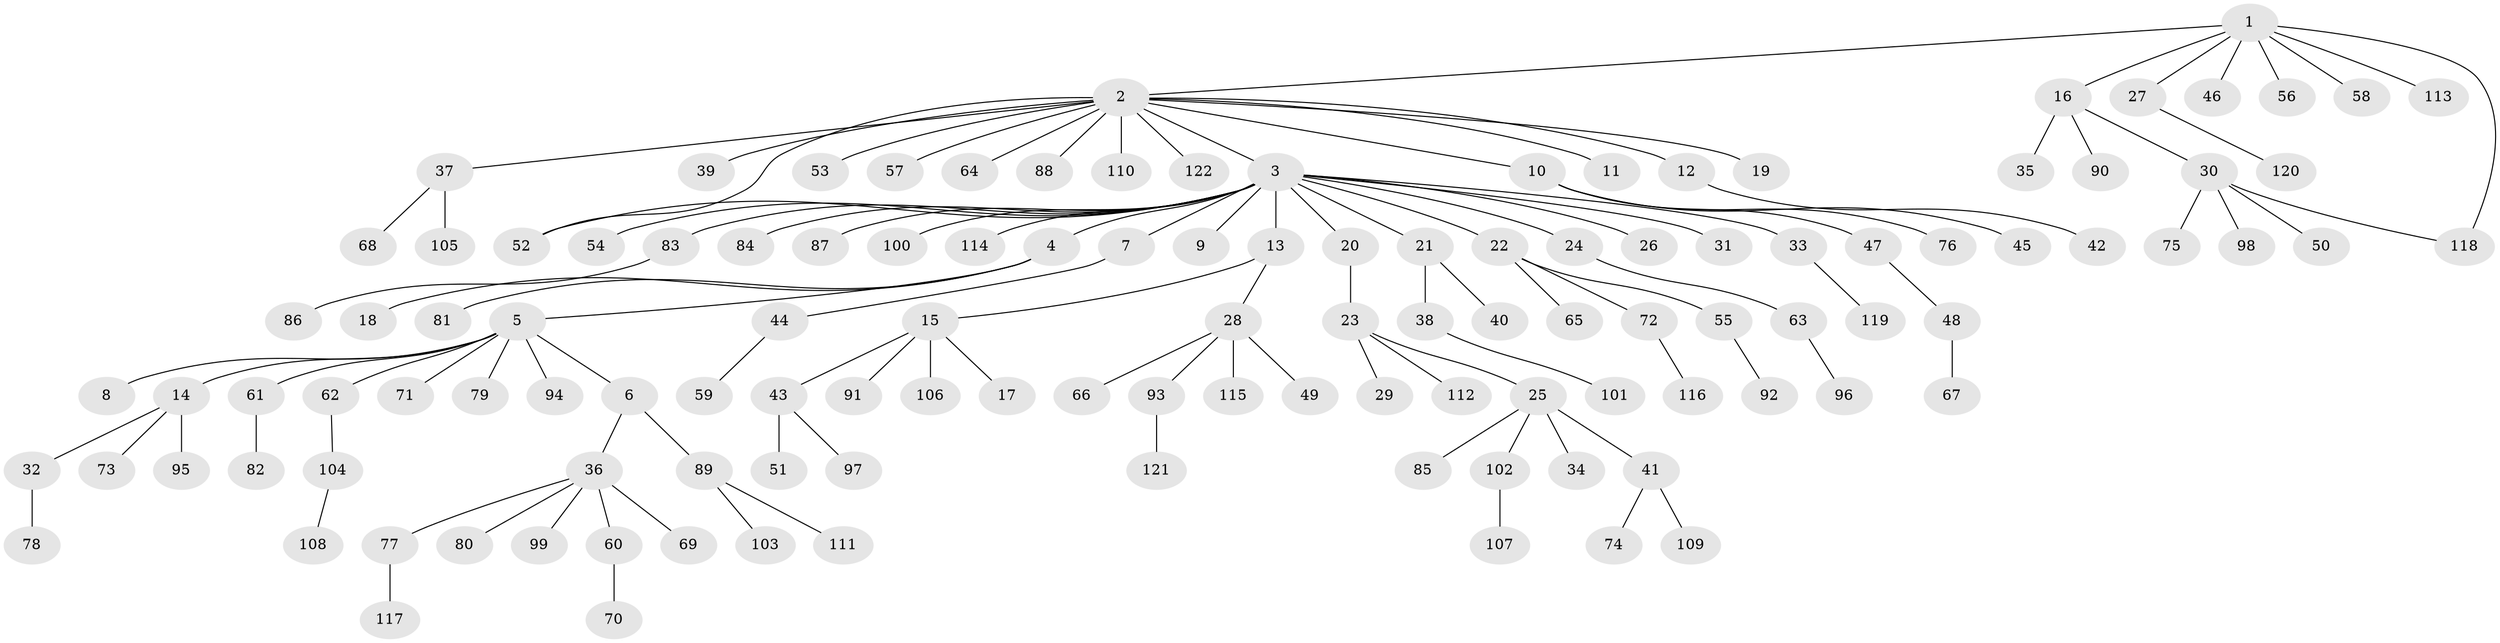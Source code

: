 // Generated by graph-tools (version 1.1) at 2025/49/03/09/25 03:49:52]
// undirected, 122 vertices, 123 edges
graph export_dot {
graph [start="1"]
  node [color=gray90,style=filled];
  1;
  2;
  3;
  4;
  5;
  6;
  7;
  8;
  9;
  10;
  11;
  12;
  13;
  14;
  15;
  16;
  17;
  18;
  19;
  20;
  21;
  22;
  23;
  24;
  25;
  26;
  27;
  28;
  29;
  30;
  31;
  32;
  33;
  34;
  35;
  36;
  37;
  38;
  39;
  40;
  41;
  42;
  43;
  44;
  45;
  46;
  47;
  48;
  49;
  50;
  51;
  52;
  53;
  54;
  55;
  56;
  57;
  58;
  59;
  60;
  61;
  62;
  63;
  64;
  65;
  66;
  67;
  68;
  69;
  70;
  71;
  72;
  73;
  74;
  75;
  76;
  77;
  78;
  79;
  80;
  81;
  82;
  83;
  84;
  85;
  86;
  87;
  88;
  89;
  90;
  91;
  92;
  93;
  94;
  95;
  96;
  97;
  98;
  99;
  100;
  101;
  102;
  103;
  104;
  105;
  106;
  107;
  108;
  109;
  110;
  111;
  112;
  113;
  114;
  115;
  116;
  117;
  118;
  119;
  120;
  121;
  122;
  1 -- 2;
  1 -- 16;
  1 -- 27;
  1 -- 46;
  1 -- 56;
  1 -- 58;
  1 -- 113;
  1 -- 118;
  2 -- 3;
  2 -- 10;
  2 -- 11;
  2 -- 12;
  2 -- 19;
  2 -- 37;
  2 -- 39;
  2 -- 52;
  2 -- 53;
  2 -- 57;
  2 -- 64;
  2 -- 88;
  2 -- 110;
  2 -- 122;
  3 -- 4;
  3 -- 7;
  3 -- 9;
  3 -- 13;
  3 -- 20;
  3 -- 21;
  3 -- 22;
  3 -- 24;
  3 -- 26;
  3 -- 31;
  3 -- 33;
  3 -- 52;
  3 -- 54;
  3 -- 83;
  3 -- 84;
  3 -- 87;
  3 -- 100;
  3 -- 114;
  4 -- 5;
  4 -- 18;
  4 -- 81;
  5 -- 6;
  5 -- 8;
  5 -- 14;
  5 -- 61;
  5 -- 62;
  5 -- 71;
  5 -- 79;
  5 -- 94;
  6 -- 36;
  6 -- 89;
  7 -- 44;
  10 -- 45;
  10 -- 47;
  10 -- 76;
  12 -- 42;
  13 -- 15;
  13 -- 28;
  14 -- 32;
  14 -- 73;
  14 -- 95;
  15 -- 17;
  15 -- 43;
  15 -- 91;
  15 -- 106;
  16 -- 30;
  16 -- 35;
  16 -- 90;
  20 -- 23;
  21 -- 38;
  21 -- 40;
  22 -- 55;
  22 -- 65;
  22 -- 72;
  23 -- 25;
  23 -- 29;
  23 -- 112;
  24 -- 63;
  25 -- 34;
  25 -- 41;
  25 -- 85;
  25 -- 102;
  27 -- 120;
  28 -- 49;
  28 -- 66;
  28 -- 93;
  28 -- 115;
  30 -- 50;
  30 -- 75;
  30 -- 98;
  30 -- 118;
  32 -- 78;
  33 -- 119;
  36 -- 60;
  36 -- 69;
  36 -- 77;
  36 -- 80;
  36 -- 99;
  37 -- 68;
  37 -- 105;
  38 -- 101;
  41 -- 74;
  41 -- 109;
  43 -- 51;
  43 -- 97;
  44 -- 59;
  47 -- 48;
  48 -- 67;
  55 -- 92;
  60 -- 70;
  61 -- 82;
  62 -- 104;
  63 -- 96;
  72 -- 116;
  77 -- 117;
  83 -- 86;
  89 -- 103;
  89 -- 111;
  93 -- 121;
  102 -- 107;
  104 -- 108;
}
